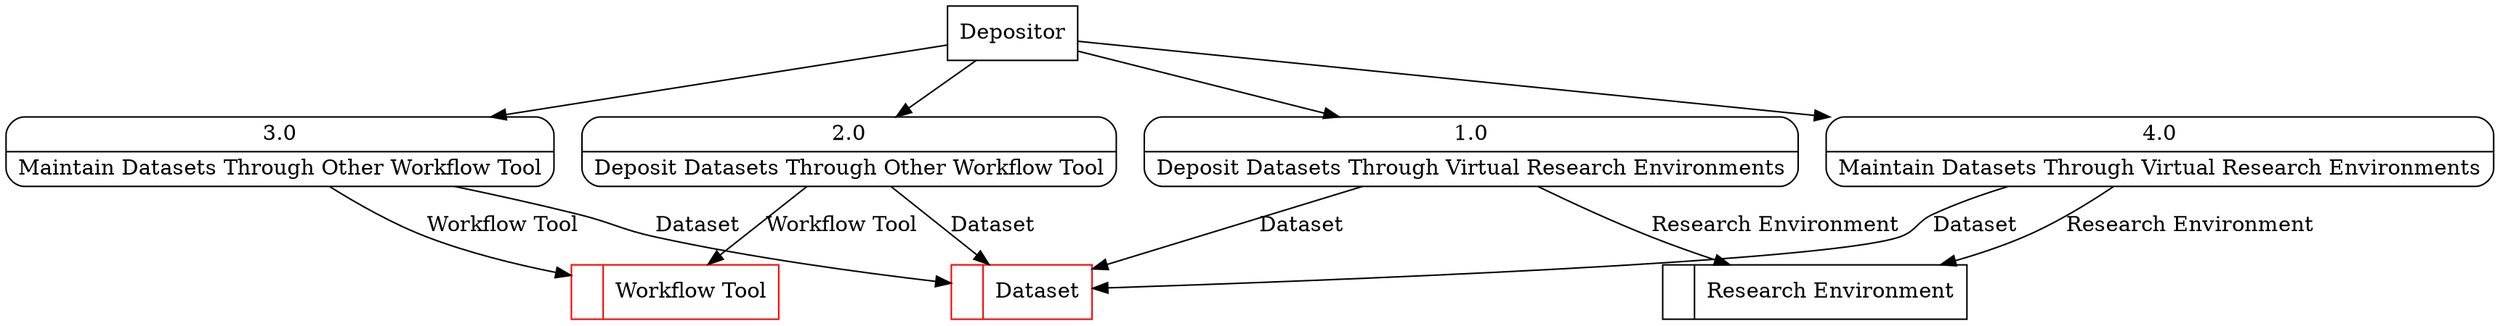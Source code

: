 digraph dfd2{ 
node[shape=record]
200 [label="<f0>  |<f1> Dataset " color=red];
201 [label="<f0>  |<f1> Research Environment " ];
202 [label="<f0>  |<f1> Workflow Tool " color=red];
203 [label="Depositor" shape=box];
204 [label="{<f0> 1.0|<f1> Deposit Datasets Through Virtual Research Environments }" shape=Mrecord];
205 [label="{<f0> 2.0|<f1> Deposit Datasets Through Other Workflow Tool }" shape=Mrecord];
206 [label="{<f0> 3.0|<f1> Maintain Datasets Through Other Workflow Tool }" shape=Mrecord];
207 [label="{<f0> 4.0|<f1> Maintain Datasets Through Virtual Research Environments }" shape=Mrecord];
203 -> 204
203 -> 205
203 -> 206
203 -> 207
204 -> 200 [label="Dataset"]
204 -> 201 [label="Research Environment"]
205 -> 202 [label="Workflow Tool"]
205 -> 200 [label="Dataset"]
206 -> 200 [label="Dataset"]
206 -> 202 [label="Workflow Tool"]
207 -> 200 [label="Dataset"]
207 -> 201 [label="Research Environment"]
}